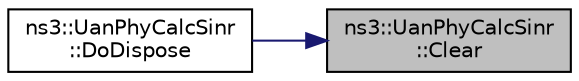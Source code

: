 digraph "ns3::UanPhyCalcSinr::Clear"
{
 // LATEX_PDF_SIZE
  edge [fontname="Helvetica",fontsize="10",labelfontname="Helvetica",labelfontsize="10"];
  node [fontname="Helvetica",fontsize="10",shape=record];
  rankdir="RL";
  Node1 [label="ns3::UanPhyCalcSinr\l::Clear",height=0.2,width=0.4,color="black", fillcolor="grey75", style="filled", fontcolor="black",tooltip="Clear all pointer references."];
  Node1 -> Node2 [dir="back",color="midnightblue",fontsize="10",style="solid",fontname="Helvetica"];
  Node2 [label="ns3::UanPhyCalcSinr\l::DoDispose",height=0.2,width=0.4,color="black", fillcolor="white", style="filled",URL="$classns3_1_1_uan_phy_calc_sinr.html#a18d596347f3e7389c6cdd82993553412",tooltip="Destructor implementation."];
}
